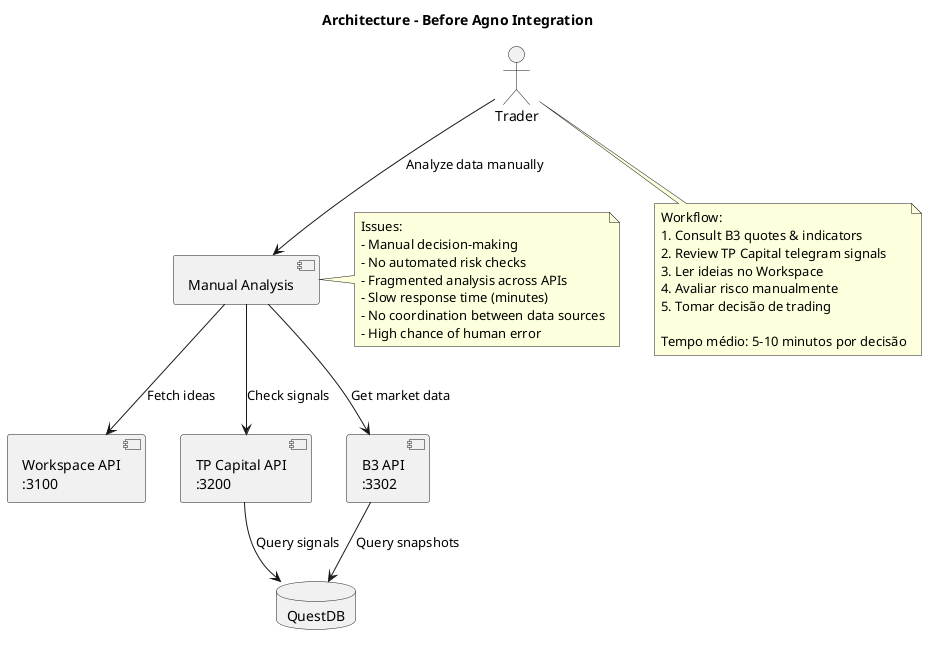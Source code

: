 @startuml
title Architecture - Before Agno Integration

actor Trader
component "Manual Analysis" as Manual
component "Workspace API\n:3100" as Workspace
component "TP Capital API\n:3200" as TPCapital
component "B3 API\n:3302" as B3
database "QuestDB" as QuestDB

Trader --> Manual : Analyze data manually
Manual --> Workspace : Fetch ideas
Manual --> TPCapital : Check signals
Manual --> B3 : Get market data
B3 --> QuestDB : Query snapshots
TPCapital --> QuestDB : Query signals

note right of Manual
  Issues:
  - Manual decision-making
  - No automated risk checks
  - Fragmented analysis across APIs
  - Slow response time (minutes)
  - No coordination between data sources
  - High chance of human error
end note

note bottom of Trader
  Workflow:
  1. Consult B3 quotes & indicators
  2. Review TP Capital telegram signals
  3. Ler ideias no Workspace
  4. Avaliar risco manualmente
  5. Tomar decisão de trading

  Tempo médio: 5-10 minutos por decisão
end note

@enduml
